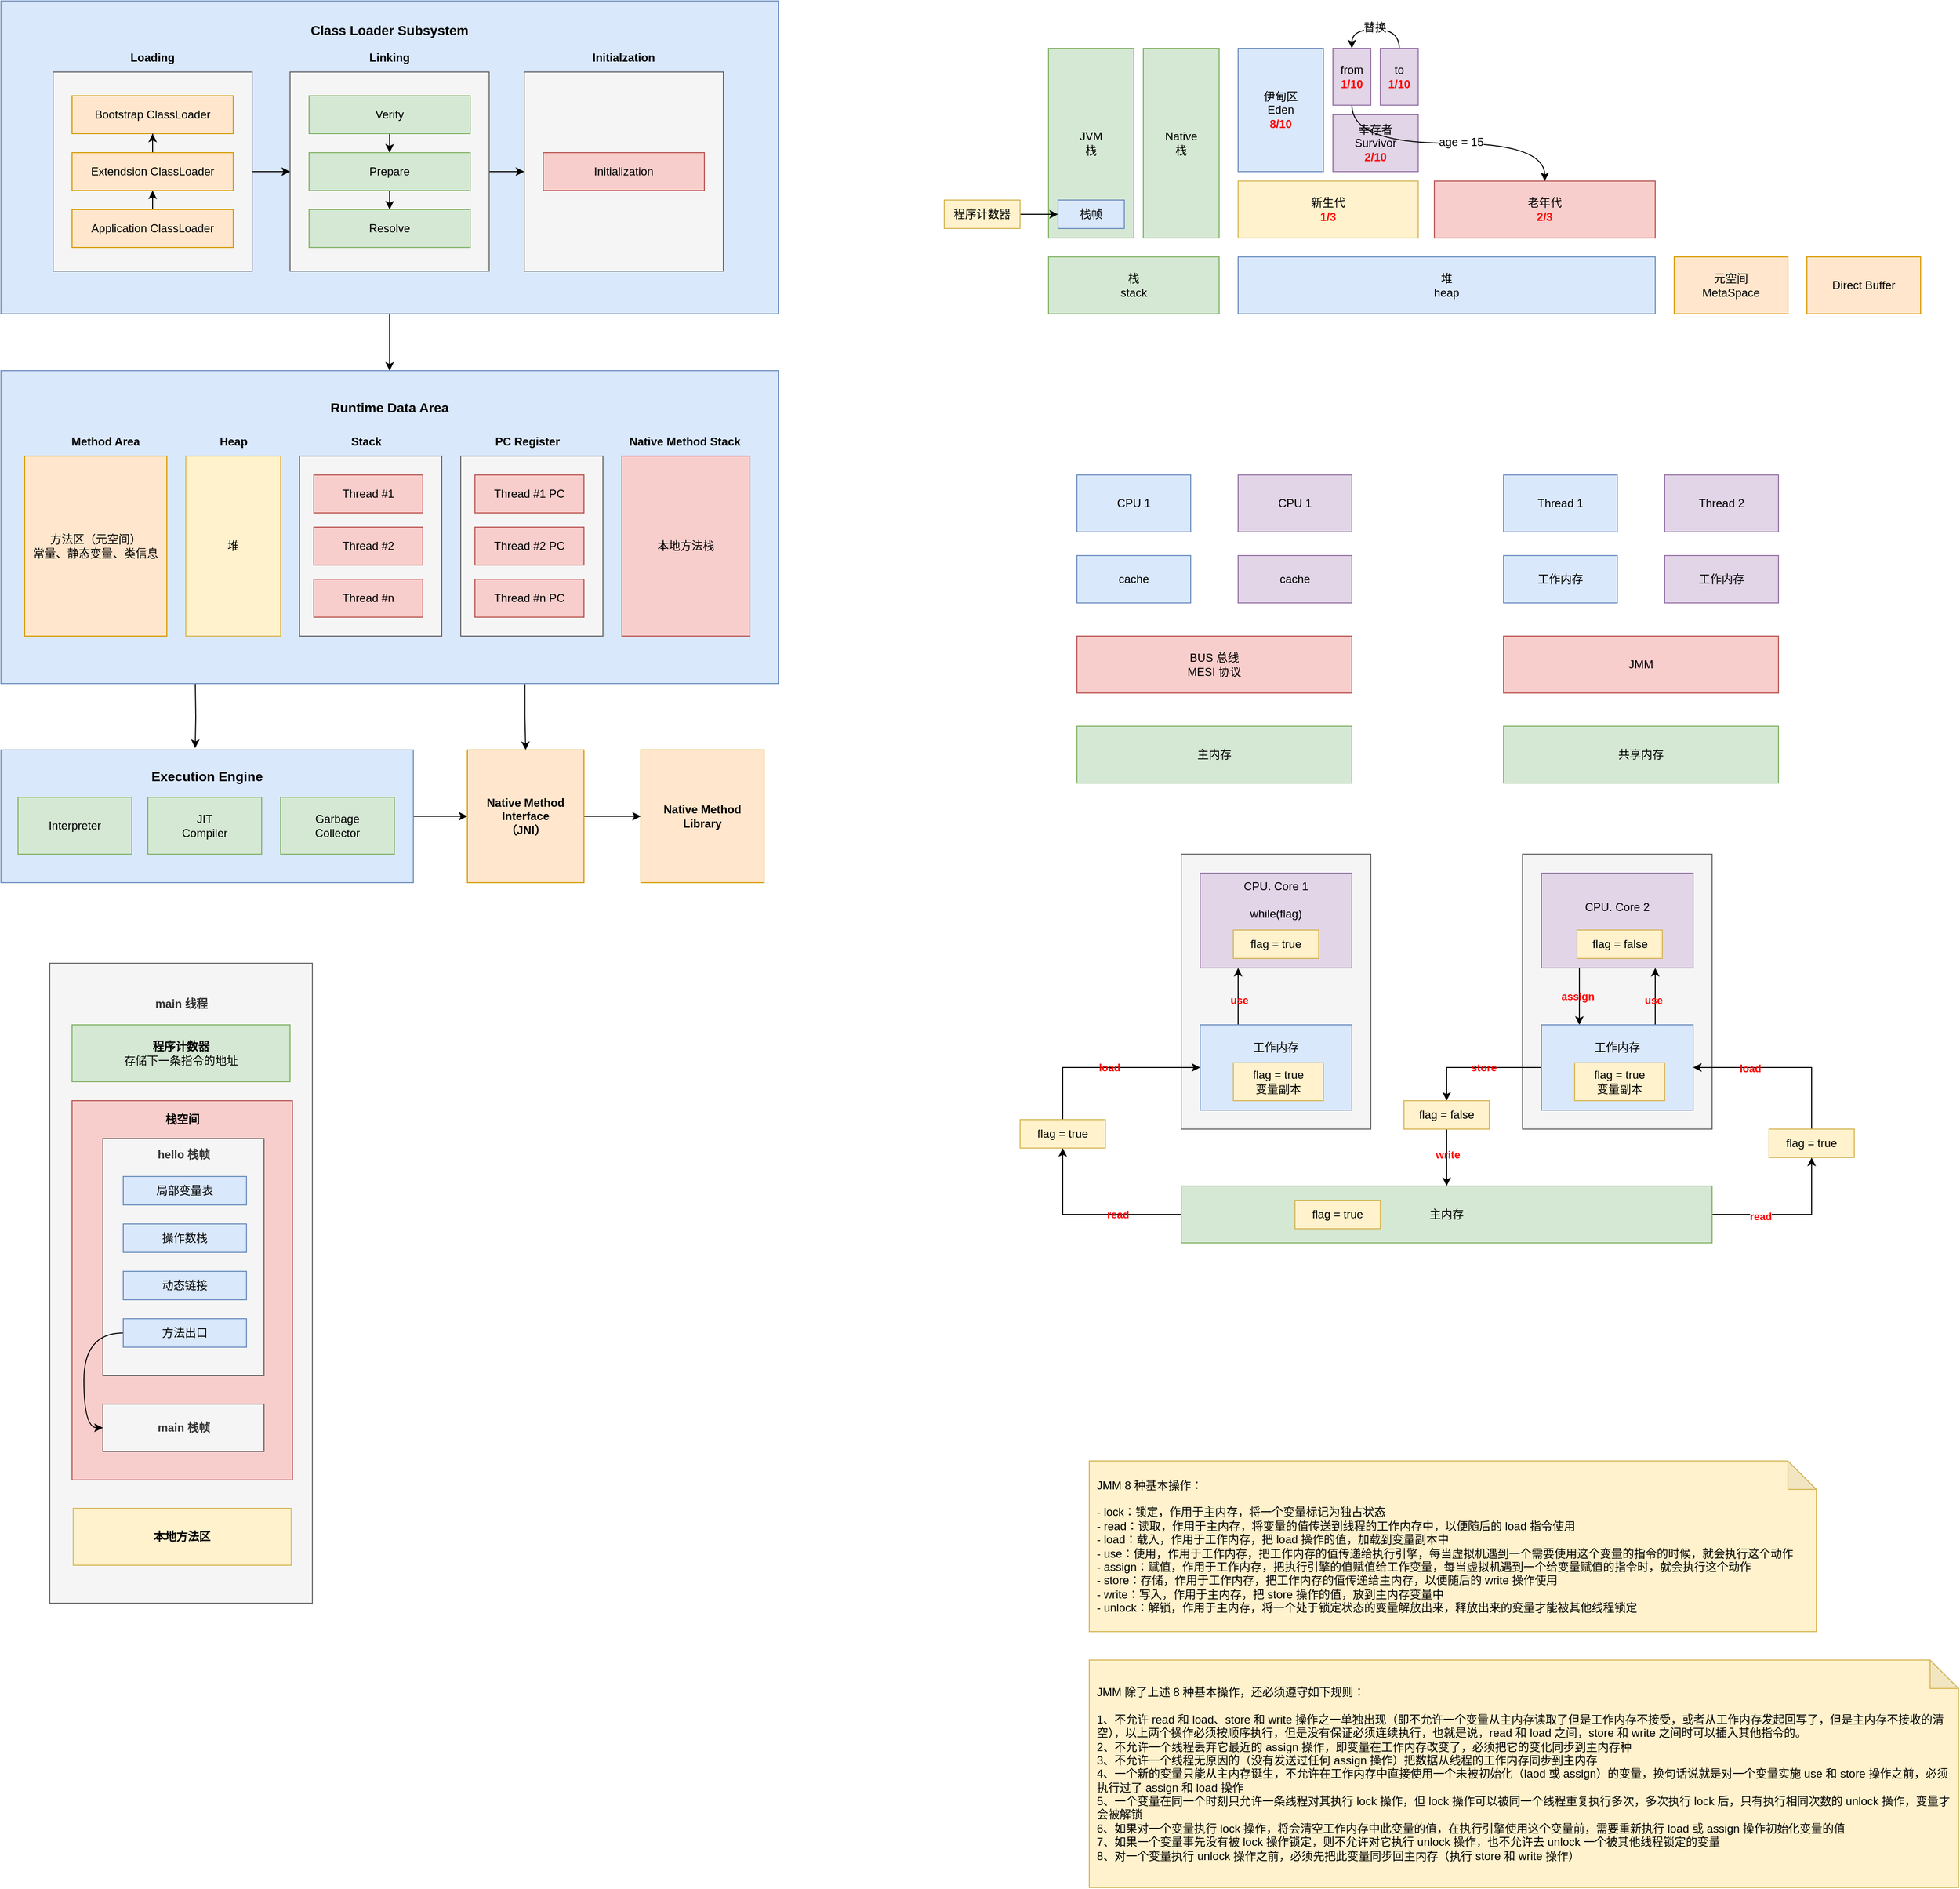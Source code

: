 <mxfile version="18.2.0" type="github">
  <diagram id="U2mbdFIcwTZRsRQhMx0o" name="Page-1">
    <mxGraphModel dx="2732" dy="671" grid="1" gridSize="10" guides="1" tooltips="1" connect="1" arrows="1" fold="1" page="1" pageScale="1" pageWidth="827" pageHeight="1169" math="0" shadow="0">
      <root>
        <mxCell id="0" />
        <mxCell id="1" parent="0" />
        <mxCell id="20GQ-8Ys5rRbFLzKuM8y-60" value="&lt;b&gt;main 线程&lt;br&gt;&lt;br&gt;&lt;br&gt;&lt;br&gt;&lt;br&gt;&lt;br&gt;&lt;br&gt;&lt;br&gt;&lt;br&gt;&lt;br&gt;&lt;br&gt;&lt;br&gt;&lt;br&gt;&lt;br&gt;&lt;br&gt;&lt;br&gt;&lt;br&gt;&lt;br&gt;&lt;br&gt;&lt;br&gt;&lt;br&gt;&lt;br&gt;&lt;br&gt;&lt;br&gt;&lt;br&gt;&lt;br&gt;&lt;br&gt;&lt;br&gt;&lt;br&gt;&lt;br&gt;&lt;br&gt;&lt;br&gt;&lt;br&gt;&lt;br&gt;&lt;br&gt;&lt;br&gt;&lt;br&gt;&lt;br&gt;&lt;br&gt;&lt;br&gt;&lt;br&gt;&lt;br&gt;&lt;/b&gt;" style="rounded=0;whiteSpace=wrap;html=1;shadow=0;labelBackgroundColor=none;fontSize=12;fontColor=#333333;fillColor=#f5f5f5;strokeColor=#666666;" vertex="1" parent="1">
          <mxGeometry x="-913.5" y="1115" width="277" height="675" as="geometry" />
        </mxCell>
        <mxCell id="20GQ-8Ys5rRbFLzKuM8y-69" value="&lt;b&gt;栈空间&lt;br&gt;&lt;br&gt;&lt;br&gt;&lt;br&gt;&lt;br&gt;&lt;br&gt;&lt;br&gt;&lt;br&gt;&lt;br&gt;&lt;br&gt;&lt;br&gt;&lt;br&gt;&lt;br&gt;&lt;br&gt;&lt;br&gt;&lt;br&gt;&lt;br&gt;&lt;br&gt;&lt;br&gt;&lt;br&gt;&lt;br&gt;&lt;br&gt;&lt;br&gt;&lt;br&gt;&lt;br&gt;&lt;br&gt;&lt;/b&gt;" style="rounded=0;whiteSpace=wrap;html=1;shadow=0;labelBackgroundColor=none;fontSize=12;fillColor=#f8cecc;strokeColor=#b85450;" vertex="1" parent="1">
          <mxGeometry x="-890" y="1260" width="232.5" height="400" as="geometry" />
        </mxCell>
        <mxCell id="20GQ-8Ys5rRbFLzKuM8y-53" style="edgeStyle=orthogonalEdgeStyle;rounded=0;orthogonalLoop=1;jettySize=auto;html=1;exitX=1;exitY=0.5;exitDx=0;exitDy=0;fontSize=12;fontColor=#000000;" edge="1" parent="1" source="20GQ-8Ys5rRbFLzKuM8y-49" target="20GQ-8Ys5rRbFLzKuM8y-51">
          <mxGeometry relative="1" as="geometry" />
        </mxCell>
        <mxCell id="20GQ-8Ys5rRbFLzKuM8y-49" value="&lt;b&gt;&lt;font style=&quot;font-size: 14px;&quot;&gt;Execution Engine&lt;br&gt;&lt;br&gt;&lt;br&gt;&lt;br&gt;&lt;br&gt;&lt;br&gt;&lt;/font&gt;&lt;/b&gt;" style="rounded=0;whiteSpace=wrap;html=1;shadow=0;labelBackgroundColor=none;fontSize=12;fillColor=#dae8fc;strokeColor=#6c8ebf;" vertex="1" parent="1">
          <mxGeometry x="-965" y="890" width="435" height="140" as="geometry" />
        </mxCell>
        <mxCell id="20GQ-8Ys5rRbFLzKuM8y-50" style="edgeStyle=orthogonalEdgeStyle;rounded=0;orthogonalLoop=1;jettySize=auto;html=1;entryX=0.471;entryY=-0.014;entryDx=0;entryDy=0;fontSize=12;fontColor=#000000;entryPerimeter=0;" edge="1" parent="1" target="20GQ-8Ys5rRbFLzKuM8y-49">
          <mxGeometry relative="1" as="geometry">
            <mxPoint x="-760" y="820" as="sourcePoint" />
          </mxGeometry>
        </mxCell>
        <mxCell id="20GQ-8Ys5rRbFLzKuM8y-55" style="edgeStyle=orthogonalEdgeStyle;rounded=0;orthogonalLoop=1;jettySize=auto;html=1;fontSize=12;fontColor=#000000;exitX=0.674;exitY=1.002;exitDx=0;exitDy=0;exitPerimeter=0;" edge="1" parent="1" source="20GQ-8Ys5rRbFLzKuM8y-43" target="20GQ-8Ys5rRbFLzKuM8y-51">
          <mxGeometry relative="1" as="geometry">
            <mxPoint x="-410" y="820" as="sourcePoint" />
          </mxGeometry>
        </mxCell>
        <mxCell id="20GQ-8Ys5rRbFLzKuM8y-43" value="&lt;b&gt;&lt;font style=&quot;font-size: 14px;&quot;&gt;Runtime Data Area&lt;br&gt;&lt;br&gt;&lt;br&gt;&lt;br&gt;&lt;br&gt;&lt;br&gt;&lt;br&gt;&lt;br&gt;&lt;br&gt;&lt;br&gt;&lt;br&gt;&lt;br&gt;&lt;br&gt;&lt;br&gt;&lt;br&gt;&lt;br&gt;&lt;/font&gt;&lt;/b&gt;" style="rounded=0;whiteSpace=wrap;html=1;shadow=0;labelBackgroundColor=none;fontSize=12;fillColor=#dae8fc;strokeColor=#6c8ebf;" vertex="1" parent="1">
          <mxGeometry x="-965" y="490" width="820" height="330" as="geometry" />
        </mxCell>
        <mxCell id="20GQ-8Ys5rRbFLzKuM8y-44" style="edgeStyle=orthogonalEdgeStyle;rounded=0;orthogonalLoop=1;jettySize=auto;html=1;exitX=0.5;exitY=1;exitDx=0;exitDy=0;entryX=0.5;entryY=0;entryDx=0;entryDy=0;fontSize=12;fontColor=#000000;" edge="1" parent="1" source="20GQ-8Ys5rRbFLzKuM8y-28" target="20GQ-8Ys5rRbFLzKuM8y-43">
          <mxGeometry relative="1" as="geometry" />
        </mxCell>
        <mxCell id="20GQ-8Ys5rRbFLzKuM8y-28" value="&lt;b&gt;&lt;font style=&quot;font-size: 14px;&quot;&gt;Class Loader Subsystem&lt;br&gt;&lt;br&gt;&lt;br&gt;&lt;br&gt;&lt;br&gt;&lt;br&gt;&lt;br&gt;&lt;br&gt;&lt;br&gt;&lt;br&gt;&lt;br&gt;&lt;br&gt;&lt;br&gt;&lt;br&gt;&lt;br&gt;&lt;br&gt;&lt;br&gt;&lt;/font&gt;&lt;/b&gt;" style="rounded=0;whiteSpace=wrap;html=1;shadow=0;labelBackgroundColor=none;fontSize=12;fillColor=#dae8fc;strokeColor=#6c8ebf;" vertex="1" parent="1">
          <mxGeometry x="-965" y="100" width="820" height="330" as="geometry" />
        </mxCell>
        <mxCell id="20GQ-8Ys5rRbFLzKuM8y-21" value="" style="rounded=0;whiteSpace=wrap;html=1;labelBackgroundColor=none;fontSize=12;fillColor=#f5f5f5;fontColor=#333333;strokeColor=#666666;" vertex="1" parent="1">
          <mxGeometry x="-413" y="175" width="210" height="210" as="geometry" />
        </mxCell>
        <mxCell id="20GQ-8Ys5rRbFLzKuM8y-23" style="edgeStyle=orthogonalEdgeStyle;rounded=0;orthogonalLoop=1;jettySize=auto;html=1;exitX=1;exitY=0.5;exitDx=0;exitDy=0;fontSize=12;fontColor=#000000;" edge="1" parent="1" source="20GQ-8Ys5rRbFLzKuM8y-20" target="20GQ-8Ys5rRbFLzKuM8y-21">
          <mxGeometry relative="1" as="geometry" />
        </mxCell>
        <mxCell id="20GQ-8Ys5rRbFLzKuM8y-20" value="" style="rounded=0;whiteSpace=wrap;html=1;labelBackgroundColor=none;fontSize=12;fillColor=#f5f5f5;fontColor=#333333;strokeColor=#666666;" vertex="1" parent="1">
          <mxGeometry x="-660" y="175" width="210" height="210" as="geometry" />
        </mxCell>
        <mxCell id="20GQ-8Ys5rRbFLzKuM8y-22" style="edgeStyle=orthogonalEdgeStyle;rounded=0;orthogonalLoop=1;jettySize=auto;html=1;exitX=1;exitY=0.5;exitDx=0;exitDy=0;entryX=0;entryY=0.5;entryDx=0;entryDy=0;fontSize=12;fontColor=#000000;" edge="1" parent="1" source="20GQ-8Ys5rRbFLzKuM8y-19" target="20GQ-8Ys5rRbFLzKuM8y-20">
          <mxGeometry relative="1" as="geometry" />
        </mxCell>
        <mxCell id="20GQ-8Ys5rRbFLzKuM8y-19" value="L" style="rounded=0;whiteSpace=wrap;html=1;labelBackgroundColor=none;fontSize=12;fillColor=#f5f5f5;fontColor=#333333;strokeColor=#666666;" vertex="1" parent="1">
          <mxGeometry x="-910" y="175" width="210" height="210" as="geometry" />
        </mxCell>
        <mxCell id="Xb918L0yOFp29Q5SgB93-2" value="栈&lt;br&gt;stack" style="rounded=0;whiteSpace=wrap;html=1;fillColor=#d5e8d4;strokeColor=#82b366;" parent="1" vertex="1">
          <mxGeometry x="140" y="370" width="180" height="60" as="geometry" />
        </mxCell>
        <mxCell id="Xb918L0yOFp29Q5SgB93-3" value="堆&lt;br&gt;heap" style="rounded=0;whiteSpace=wrap;html=1;fillColor=#dae8fc;strokeColor=#6c8ebf;" parent="1" vertex="1">
          <mxGeometry x="340" y="370" width="440" height="60" as="geometry" />
        </mxCell>
        <mxCell id="Xb918L0yOFp29Q5SgB93-4" value="JVM&lt;br&gt;栈" style="rounded=0;whiteSpace=wrap;html=1;fillColor=#d5e8d4;strokeColor=#82b366;" parent="1" vertex="1">
          <mxGeometry x="140" y="150" width="90" height="200" as="geometry" />
        </mxCell>
        <mxCell id="Xb918L0yOFp29Q5SgB93-5" value="Native&lt;br&gt;栈" style="rounded=0;whiteSpace=wrap;html=1;fillColor=#d5e8d4;strokeColor=#82b366;" parent="1" vertex="1">
          <mxGeometry x="240" y="150" width="80" height="200" as="geometry" />
        </mxCell>
        <mxCell id="Xb918L0yOFp29Q5SgB93-7" value="栈帧" style="rounded=0;whiteSpace=wrap;html=1;fillColor=#dae8fc;strokeColor=#6c8ebf;" parent="1" vertex="1">
          <mxGeometry x="150" y="310" width="70" height="30" as="geometry" />
        </mxCell>
        <mxCell id="Xb918L0yOFp29Q5SgB93-9" style="edgeStyle=orthogonalEdgeStyle;rounded=0;orthogonalLoop=1;jettySize=auto;html=1;exitX=1;exitY=0.5;exitDx=0;exitDy=0;entryX=0;entryY=0.5;entryDx=0;entryDy=0;" parent="1" source="Xb918L0yOFp29Q5SgB93-8" target="Xb918L0yOFp29Q5SgB93-7" edge="1">
          <mxGeometry relative="1" as="geometry" />
        </mxCell>
        <mxCell id="Xb918L0yOFp29Q5SgB93-8" value="程序计数器" style="rounded=0;whiteSpace=wrap;html=1;fillColor=#fff2cc;strokeColor=#d6b656;" parent="1" vertex="1">
          <mxGeometry x="30" y="310" width="80" height="30" as="geometry" />
        </mxCell>
        <mxCell id="Xb918L0yOFp29Q5SgB93-10" value="元空间&lt;br&gt;MetaSpace" style="rounded=0;whiteSpace=wrap;html=1;fillColor=#ffe6cc;strokeColor=#d79b00;" parent="1" vertex="1">
          <mxGeometry x="800" y="370" width="120" height="60" as="geometry" />
        </mxCell>
        <mxCell id="Xb918L0yOFp29Q5SgB93-11" value="Direct Buffer" style="rounded=0;whiteSpace=wrap;html=1;fillColor=#ffe6cc;strokeColor=#d79b00;" parent="1" vertex="1">
          <mxGeometry x="940" y="370" width="120" height="60" as="geometry" />
        </mxCell>
        <mxCell id="Xb918L0yOFp29Q5SgB93-12" value="新生代&lt;br&gt;&lt;b&gt;&lt;font color=&quot;#ff0000&quot;&gt;1/3&lt;/font&gt;&lt;/b&gt;" style="rounded=0;whiteSpace=wrap;html=1;fillColor=#fff2cc;strokeColor=#d6b656;" parent="1" vertex="1">
          <mxGeometry x="340" y="290" width="190" height="60" as="geometry" />
        </mxCell>
        <mxCell id="Xb918L0yOFp29Q5SgB93-13" value="老年代&lt;br&gt;&lt;b&gt;&lt;font color=&quot;#ff0000&quot;&gt;2/3&lt;/font&gt;&lt;/b&gt;" style="rounded=0;whiteSpace=wrap;html=1;fillColor=#f8cecc;strokeColor=#b85450;" parent="1" vertex="1">
          <mxGeometry x="547" y="290" width="233" height="60" as="geometry" />
        </mxCell>
        <mxCell id="Xb918L0yOFp29Q5SgB93-14" value="伊甸区&lt;br&gt;Eden&lt;br&gt;&lt;b&gt;&lt;font color=&quot;#ff0000&quot;&gt;8/10&lt;/font&gt;&lt;/b&gt;" style="rounded=0;whiteSpace=wrap;html=1;fillColor=#dae8fc;strokeColor=#6c8ebf;" parent="1" vertex="1">
          <mxGeometry x="340" y="150" width="90" height="130" as="geometry" />
        </mxCell>
        <mxCell id="Xb918L0yOFp29Q5SgB93-15" value="幸存者&lt;br&gt;Survivor&lt;br&gt;&lt;b&gt;&lt;font color=&quot;#ff0000&quot;&gt;2/10&lt;/font&gt;&lt;/b&gt;" style="rounded=0;whiteSpace=wrap;html=1;fillColor=#e1d5e7;strokeColor=#9673a6;" parent="1" vertex="1">
          <mxGeometry x="440" y="220" width="90" height="60" as="geometry" />
        </mxCell>
        <mxCell id="20GQ-8Ys5rRbFLzKuM8y-58" style="edgeStyle=orthogonalEdgeStyle;rounded=0;orthogonalLoop=1;jettySize=auto;html=1;exitX=0.5;exitY=1;exitDx=0;exitDy=0;fontSize=12;fontColor=#000000;curved=1;" edge="1" parent="1" source="Xb918L0yOFp29Q5SgB93-18" target="Xb918L0yOFp29Q5SgB93-13">
          <mxGeometry relative="1" as="geometry" />
        </mxCell>
        <mxCell id="20GQ-8Ys5rRbFLzKuM8y-59" value="age = 15" style="edgeLabel;html=1;align=center;verticalAlign=middle;resizable=0;points=[];fontSize=12;fontColor=#000000;" vertex="1" connectable="0" parent="20GQ-8Ys5rRbFLzKuM8y-58">
          <mxGeometry x="0.095" y="1" relative="1" as="geometry">
            <mxPoint as="offset" />
          </mxGeometry>
        </mxCell>
        <mxCell id="Xb918L0yOFp29Q5SgB93-18" value="from&lt;br&gt;&lt;b&gt;&lt;font color=&quot;#ff0000&quot;&gt;1/10&lt;/font&gt;&lt;/b&gt;" style="rounded=0;whiteSpace=wrap;html=1;fillColor=#e1d5e7;strokeColor=#9673a6;" parent="1" vertex="1">
          <mxGeometry x="440" y="150" width="40" height="60" as="geometry" />
        </mxCell>
        <mxCell id="20GQ-8Ys5rRbFLzKuM8y-56" style="edgeStyle=orthogonalEdgeStyle;rounded=0;orthogonalLoop=1;jettySize=auto;html=1;exitX=0.5;exitY=0;exitDx=0;exitDy=0;entryX=0.5;entryY=0;entryDx=0;entryDy=0;fontSize=12;fontColor=#000000;curved=1;" edge="1" parent="1" source="Xb918L0yOFp29Q5SgB93-19" target="Xb918L0yOFp29Q5SgB93-18">
          <mxGeometry relative="1" as="geometry" />
        </mxCell>
        <mxCell id="20GQ-8Ys5rRbFLzKuM8y-57" value="替换" style="edgeLabel;html=1;align=center;verticalAlign=middle;resizable=0;points=[];fontSize=12;fontColor=#000000;" vertex="1" connectable="0" parent="20GQ-8Ys5rRbFLzKuM8y-56">
          <mxGeometry x="0.034" y="-2" relative="1" as="geometry">
            <mxPoint as="offset" />
          </mxGeometry>
        </mxCell>
        <mxCell id="Xb918L0yOFp29Q5SgB93-19" value="to&lt;br&gt;&lt;b&gt;&lt;font color=&quot;#ff0000&quot;&gt;1/10&lt;/font&gt;&lt;/b&gt;" style="rounded=0;whiteSpace=wrap;html=1;fillColor=#e1d5e7;strokeColor=#9673a6;" parent="1" vertex="1">
          <mxGeometry x="490" y="150" width="40" height="60" as="geometry" />
        </mxCell>
        <mxCell id="Qc0U8ui9A_1nA_hGlVjU-1" value="主内存" style="rounded=0;whiteSpace=wrap;html=1;fillColor=#d5e8d4;strokeColor=#82b366;" parent="1" vertex="1">
          <mxGeometry x="170" y="865" width="290" height="60" as="geometry" />
        </mxCell>
        <mxCell id="Qc0U8ui9A_1nA_hGlVjU-2" value="BUS 总线&lt;br&gt;MESI 协议" style="rounded=0;whiteSpace=wrap;html=1;fillColor=#f8cecc;strokeColor=#b85450;" parent="1" vertex="1">
          <mxGeometry x="170" y="770" width="290" height="60" as="geometry" />
        </mxCell>
        <mxCell id="Qc0U8ui9A_1nA_hGlVjU-4" value="cache" style="rounded=0;whiteSpace=wrap;html=1;fillColor=#dae8fc;strokeColor=#6c8ebf;" parent="1" vertex="1">
          <mxGeometry x="170" y="685" width="120" height="50" as="geometry" />
        </mxCell>
        <mxCell id="Qc0U8ui9A_1nA_hGlVjU-5" value="cache" style="rounded=0;whiteSpace=wrap;html=1;fillColor=#e1d5e7;strokeColor=#9673a6;" parent="1" vertex="1">
          <mxGeometry x="340" y="685" width="120" height="50" as="geometry" />
        </mxCell>
        <mxCell id="Qc0U8ui9A_1nA_hGlVjU-6" value="CPU 1" style="rounded=0;whiteSpace=wrap;html=1;fillColor=#dae8fc;strokeColor=#6c8ebf;" parent="1" vertex="1">
          <mxGeometry x="170" y="600" width="120" height="60" as="geometry" />
        </mxCell>
        <mxCell id="Qc0U8ui9A_1nA_hGlVjU-7" value="CPU 1" style="rounded=0;whiteSpace=wrap;html=1;fillColor=#e1d5e7;strokeColor=#9673a6;" parent="1" vertex="1">
          <mxGeometry x="340" y="600" width="120" height="60" as="geometry" />
        </mxCell>
        <mxCell id="Qc0U8ui9A_1nA_hGlVjU-8" value="共享内存" style="rounded=0;whiteSpace=wrap;html=1;fillColor=#d5e8d4;strokeColor=#82b366;" parent="1" vertex="1">
          <mxGeometry x="620" y="865" width="290" height="60" as="geometry" />
        </mxCell>
        <mxCell id="Qc0U8ui9A_1nA_hGlVjU-9" value="JMM" style="rounded=0;whiteSpace=wrap;html=1;fillColor=#f8cecc;strokeColor=#b85450;" parent="1" vertex="1">
          <mxGeometry x="620" y="770" width="290" height="60" as="geometry" />
        </mxCell>
        <mxCell id="Qc0U8ui9A_1nA_hGlVjU-10" value="工作内存" style="rounded=0;whiteSpace=wrap;html=1;fillColor=#dae8fc;strokeColor=#6c8ebf;" parent="1" vertex="1">
          <mxGeometry x="620" y="685" width="120" height="50" as="geometry" />
        </mxCell>
        <mxCell id="Qc0U8ui9A_1nA_hGlVjU-11" value="工作内存" style="rounded=0;whiteSpace=wrap;html=1;fillColor=#e1d5e7;strokeColor=#9673a6;" parent="1" vertex="1">
          <mxGeometry x="790" y="685" width="120" height="50" as="geometry" />
        </mxCell>
        <mxCell id="Qc0U8ui9A_1nA_hGlVjU-12" value="Thread 1" style="rounded=0;whiteSpace=wrap;html=1;fillColor=#dae8fc;strokeColor=#6c8ebf;" parent="1" vertex="1">
          <mxGeometry x="620" y="600" width="120" height="60" as="geometry" />
        </mxCell>
        <mxCell id="Qc0U8ui9A_1nA_hGlVjU-13" value="Thread 2" style="rounded=0;whiteSpace=wrap;html=1;fillColor=#e1d5e7;strokeColor=#9673a6;" parent="1" vertex="1">
          <mxGeometry x="790" y="600" width="120" height="60" as="geometry" />
        </mxCell>
        <mxCell id="Qc0U8ui9A_1nA_hGlVjU-65" value="&lt;div class=&quot;mind-clipboard&quot;&gt;&lt;div&gt;JMM 8 种基本操作：&lt;/div&gt;&lt;div&gt;&lt;br&gt;&lt;/div&gt;- lock：锁定，作用于主内存，将一个变量标记为独占状态&lt;div&gt;- read：读取，作用于主内存，将变量的值传送到线程的工作内存中，以便随后的 load 指令使用&lt;/div&gt;&lt;div&gt;- load：载入，作用于工作内存，把 load 操作的值，加载到变量副本中&lt;/div&gt;&lt;div&gt;- use：使用，作用于工作内存，把工作内存的值传递给执行引擎，每当虚拟机遇到一个需要使用这个变量的指令的时候，就会执行这个动作&lt;/div&gt;&lt;div&gt;- assign：赋值，作用于工作内存，把执行引擎的值赋值给工作变量，每当虚拟机遇到一个给变量赋值的指令时，就会执行这个动作&lt;/div&gt;&lt;div&gt;- store：存储，作用于工作内存，把工作内存的值传递给主内存，以便随后的 write 操作使用&lt;/div&gt;&lt;div&gt;- write：写入，作用于主内存，把 store 操作的值，放到主内存变量中&lt;/div&gt;&lt;div&gt;- unlock：解锁，作用于主内存，将一个处于锁定状态的变量解放出来，释放出来的变量才能被其他线程锁定&lt;/div&gt;&lt;/div&gt;" style="shape=note;whiteSpace=wrap;html=1;backgroundOutline=1;darkOpacity=0.05;shadow=0;fontFamily=Helvetica;fillColor=#fff2cc;strokeColor=#d6b656;align=left;spacing=8;" parent="1" vertex="1">
          <mxGeometry x="183" y="1640" width="767" height="180" as="geometry" />
        </mxCell>
        <mxCell id="Qc0U8ui9A_1nA_hGlVjU-66" value="&lt;div class=&quot;mind-clipboard&quot;&gt;JMM 除了上述 8 种基本操作，还必须遵守如下规则：&lt;div&gt;&lt;br&gt;&lt;/div&gt;&lt;div&gt;1、不允许 read 和 load、store 和 write 操作之一单独出现（即不允许一个变量从主内存读取了但是工作内存不接受，或者从工作内存发起回写了，但是主内存不接收的清空），以上两个操作必须按顺序执行，但是没有保证必须连续执行，也就是说，read 和 load 之间，store 和 write 之间时可以插入其他指令的。&lt;/div&gt;&lt;div&gt;2、不允许一个线程丢弃它最近的 assign 操作，即变量在工作内存改变了，必须把它的变化同步到主内存种&lt;/div&gt;&lt;div&gt;3、不允许一个线程无原因的（没有发送过任何 assign 操作）把数据从线程的工作内存同步到主内存&lt;/div&gt;&lt;div&gt;4、一个新的变量只能从主内存诞生，不允许在工作内存中直接使用一个未被初始化（laod 或 assign）的变量，换句话说就是对一个变量实施 use 和 store 操作之前，必须执行过了 assign 和 load 操作&lt;/div&gt;&lt;div&gt;5、一个变量在同一个时刻只允许一条线程对其执行 lock 操作，但 lock 操作可以被同一个线程重复执行多次，多次执行 lock 后，只有执行相同次数的 unlock 操作，变量才会被解锁&lt;/div&gt;&lt;div&gt;6、如果对一个变量执行 lock 操作，将会清空工作内存中此变量的值，在执行引擎使用这个变量前，需要重新执行 load 或 assign 操作初始化变量的值&lt;/div&gt;&lt;div&gt;7、如果一个变量事先没有被 lock 操作锁定，则不允许对它执行 unlock 操作，也不允许去 unlock 一个被其他线程锁定的变量&lt;/div&gt;&lt;div&gt;8、对一个变量执行 unlock 操作之前，必须先把此变量同步回主内存（执行 store 和 write 操作）&lt;/div&gt;&lt;/div&gt;" style="shape=note;whiteSpace=wrap;html=1;backgroundOutline=1;darkOpacity=0.05;shadow=0;fontFamily=Helvetica;align=left;spacing=8;fillColor=#fff2cc;strokeColor=#d6b656;" parent="1" vertex="1">
          <mxGeometry x="183" y="1850" width="917" height="240" as="geometry" />
        </mxCell>
        <mxCell id="Qc0U8ui9A_1nA_hGlVjU-112" style="edgeStyle=orthogonalEdgeStyle;rounded=0;orthogonalLoop=1;jettySize=auto;html=1;exitX=0;exitY=0.5;exitDx=0;exitDy=0;fontFamily=Helvetica;fontColor=#000000;entryX=0.5;entryY=1;entryDx=0;entryDy=0;" parent="1" source="Qc0U8ui9A_1nA_hGlVjU-94" target="Qc0U8ui9A_1nA_hGlVjU-113" edge="1">
          <mxGeometry relative="1" as="geometry">
            <mxPoint x="150" y="1330" as="targetPoint" />
          </mxGeometry>
        </mxCell>
        <mxCell id="Qc0U8ui9A_1nA_hGlVjU-115" value="read" style="edgeLabel;html=1;align=center;verticalAlign=middle;resizable=0;points=[];fontFamily=Helvetica;fontColor=#FF0000;fontStyle=1;labelBackgroundColor=none;" parent="Qc0U8ui9A_1nA_hGlVjU-112" vertex="1" connectable="0">
          <mxGeometry x="-0.313" relative="1" as="geometry">
            <mxPoint as="offset" />
          </mxGeometry>
        </mxCell>
        <mxCell id="Qc0U8ui9A_1nA_hGlVjU-128" value="" style="edgeStyle=orthogonalEdgeStyle;rounded=0;orthogonalLoop=1;jettySize=auto;html=1;exitX=1;exitY=0.5;exitDx=0;exitDy=0;entryX=0.5;entryY=1;entryDx=0;entryDy=0;fontFamily=Helvetica;fontColor=#000000;" parent="1" source="Qc0U8ui9A_1nA_hGlVjU-94" target="Qc0U8ui9A_1nA_hGlVjU-127" edge="1">
          <mxGeometry x="-0.394" relative="1" as="geometry">
            <mxPoint as="offset" />
          </mxGeometry>
        </mxCell>
        <mxCell id="Qc0U8ui9A_1nA_hGlVjU-145" value="read" style="edgeLabel;html=1;align=center;verticalAlign=middle;resizable=0;points=[];fontFamily=Helvetica;fontColor=#FF0000;fontStyle=1" parent="Qc0U8ui9A_1nA_hGlVjU-128" vertex="1" connectable="0">
          <mxGeometry x="-0.382" y="-2" relative="1" as="geometry">
            <mxPoint as="offset" />
          </mxGeometry>
        </mxCell>
        <mxCell id="Qc0U8ui9A_1nA_hGlVjU-94" value="主内存" style="rounded=0;whiteSpace=wrap;html=1;fillColor=#d5e8d4;strokeColor=#82b366;" parent="1" vertex="1">
          <mxGeometry x="280" y="1350" width="560" height="60" as="geometry" />
        </mxCell>
        <mxCell id="Qc0U8ui9A_1nA_hGlVjU-107" value="" style="rounded=0;whiteSpace=wrap;html=1;shadow=0;fontFamily=Helvetica;fontColor=#333333;fillColor=#f5f5f5;strokeColor=#666666;" parent="1" vertex="1">
          <mxGeometry x="280" y="1000" width="200" height="290" as="geometry" />
        </mxCell>
        <mxCell id="Qc0U8ui9A_1nA_hGlVjU-108" value="CPU. Core 1&lt;br&gt;&lt;br&gt;while(flag)&lt;br&gt;&lt;br&gt;&lt;br&gt;&lt;br&gt;" style="rounded=0;whiteSpace=wrap;html=1;shadow=0;fontFamily=Helvetica;fillColor=#e1d5e7;strokeColor=#9673a6;" parent="1" vertex="1">
          <mxGeometry x="300" y="1020" width="160" height="100" as="geometry" />
        </mxCell>
        <mxCell id="Qc0U8ui9A_1nA_hGlVjU-117" style="edgeStyle=orthogonalEdgeStyle;rounded=0;orthogonalLoop=1;jettySize=auto;html=1;exitX=0.25;exitY=0;exitDx=0;exitDy=0;entryX=0.25;entryY=1;entryDx=0;entryDy=0;fontFamily=Helvetica;fontColor=#000000;" parent="1" source="Qc0U8ui9A_1nA_hGlVjU-109" target="Qc0U8ui9A_1nA_hGlVjU-108" edge="1">
          <mxGeometry relative="1" as="geometry" />
        </mxCell>
        <mxCell id="Qc0U8ui9A_1nA_hGlVjU-118" value="use" style="edgeLabel;html=1;align=center;verticalAlign=middle;resizable=0;points=[];fontFamily=Helvetica;fontColor=#FF0000;fontStyle=1;labelBackgroundColor=none;" parent="Qc0U8ui9A_1nA_hGlVjU-117" vertex="1" connectable="0">
          <mxGeometry x="-0.133" y="-1" relative="1" as="geometry">
            <mxPoint as="offset" />
          </mxGeometry>
        </mxCell>
        <mxCell id="Qc0U8ui9A_1nA_hGlVjU-109" value="工作内存&lt;br&gt;&lt;br&gt;&lt;br&gt;&lt;br&gt;" style="rounded=0;whiteSpace=wrap;html=1;shadow=0;fontFamily=Helvetica;fillColor=#dae8fc;strokeColor=#6c8ebf;" parent="1" vertex="1">
          <mxGeometry x="300" y="1180" width="160" height="90" as="geometry" />
        </mxCell>
        <mxCell id="Qc0U8ui9A_1nA_hGlVjU-110" value="flag = true&lt;br&gt;变量副本" style="rounded=0;whiteSpace=wrap;html=1;shadow=0;fontFamily=Helvetica;fillColor=#fff2cc;strokeColor=#d6b656;" parent="1" vertex="1">
          <mxGeometry x="335" y="1220" width="95" height="40" as="geometry" />
        </mxCell>
        <mxCell id="Qc0U8ui9A_1nA_hGlVjU-111" value="flag = true" style="rounded=0;whiteSpace=wrap;html=1;shadow=0;fontFamily=Helvetica;fillColor=#fff2cc;strokeColor=#d6b656;" parent="1" vertex="1">
          <mxGeometry x="400" y="1365" width="90" height="30" as="geometry" />
        </mxCell>
        <mxCell id="Qc0U8ui9A_1nA_hGlVjU-114" style="edgeStyle=orthogonalEdgeStyle;rounded=0;orthogonalLoop=1;jettySize=auto;html=1;exitX=0.5;exitY=0;exitDx=0;exitDy=0;entryX=0;entryY=0.5;entryDx=0;entryDy=0;fontFamily=Helvetica;fontColor=#000000;" parent="1" source="Qc0U8ui9A_1nA_hGlVjU-113" target="Qc0U8ui9A_1nA_hGlVjU-109" edge="1">
          <mxGeometry relative="1" as="geometry" />
        </mxCell>
        <mxCell id="Qc0U8ui9A_1nA_hGlVjU-116" value="load" style="edgeLabel;html=1;align=center;verticalAlign=middle;resizable=0;points=[];fontFamily=Helvetica;fontColor=#FF0000;fontStyle=1;labelBackgroundColor=none;" parent="Qc0U8ui9A_1nA_hGlVjU-114" vertex="1" connectable="0">
          <mxGeometry x="0.04" relative="1" as="geometry">
            <mxPoint as="offset" />
          </mxGeometry>
        </mxCell>
        <mxCell id="Qc0U8ui9A_1nA_hGlVjU-113" value="flag = true" style="rounded=0;whiteSpace=wrap;html=1;shadow=0;fontFamily=Helvetica;fillColor=#fff2cc;strokeColor=#d6b656;" parent="1" vertex="1">
          <mxGeometry x="110" y="1280" width="90" height="30" as="geometry" />
        </mxCell>
        <mxCell id="Qc0U8ui9A_1nA_hGlVjU-119" value="flag = true" style="rounded=0;whiteSpace=wrap;html=1;shadow=0;fontFamily=Helvetica;fillColor=#fff2cc;strokeColor=#d6b656;" parent="1" vertex="1">
          <mxGeometry x="335" y="1080" width="90" height="30" as="geometry" />
        </mxCell>
        <mxCell id="Qc0U8ui9A_1nA_hGlVjU-120" value="" style="rounded=0;whiteSpace=wrap;html=1;shadow=0;fontFamily=Helvetica;fontColor=#333333;fillColor=#f5f5f5;strokeColor=#666666;" parent="1" vertex="1">
          <mxGeometry x="640" y="1000" width="200" height="290" as="geometry" />
        </mxCell>
        <mxCell id="Qc0U8ui9A_1nA_hGlVjU-134" style="edgeStyle=orthogonalEdgeStyle;rounded=0;orthogonalLoop=1;jettySize=auto;html=1;exitX=0.25;exitY=1;exitDx=0;exitDy=0;entryX=0.25;entryY=0;entryDx=0;entryDy=0;fontFamily=Helvetica;fontColor=#000000;" parent="1" source="Qc0U8ui9A_1nA_hGlVjU-121" target="Qc0U8ui9A_1nA_hGlVjU-124" edge="1">
          <mxGeometry relative="1" as="geometry" />
        </mxCell>
        <mxCell id="Qc0U8ui9A_1nA_hGlVjU-135" value="assign" style="edgeLabel;html=1;align=center;verticalAlign=middle;resizable=0;points=[];fontFamily=Helvetica;fontColor=#FF0000;labelBackgroundColor=none;fontStyle=1" parent="Qc0U8ui9A_1nA_hGlVjU-134" vertex="1" connectable="0">
          <mxGeometry y="-2" relative="1" as="geometry">
            <mxPoint as="offset" />
          </mxGeometry>
        </mxCell>
        <mxCell id="Qc0U8ui9A_1nA_hGlVjU-121" value="CPU. Core 2&lt;br&gt;&lt;br&gt;&lt;br&gt;" style="rounded=0;whiteSpace=wrap;html=1;shadow=0;fontFamily=Helvetica;fillColor=#e1d5e7;strokeColor=#9673a6;" parent="1" vertex="1">
          <mxGeometry x="660" y="1020" width="160" height="100" as="geometry" />
        </mxCell>
        <mxCell id="Qc0U8ui9A_1nA_hGlVjU-132" style="edgeStyle=orthogonalEdgeStyle;rounded=0;orthogonalLoop=1;jettySize=auto;html=1;exitX=0.75;exitY=0;exitDx=0;exitDy=0;entryX=0.75;entryY=1;entryDx=0;entryDy=0;fontFamily=Helvetica;fontColor=#000000;" parent="1" source="Qc0U8ui9A_1nA_hGlVjU-124" target="Qc0U8ui9A_1nA_hGlVjU-121" edge="1">
          <mxGeometry relative="1" as="geometry" />
        </mxCell>
        <mxCell id="Qc0U8ui9A_1nA_hGlVjU-133" value="use" style="edgeLabel;html=1;align=center;verticalAlign=middle;resizable=0;points=[];fontFamily=Helvetica;fontColor=#FF0000;labelBackgroundColor=none;fontStyle=1" parent="Qc0U8ui9A_1nA_hGlVjU-132" vertex="1" connectable="0">
          <mxGeometry x="-0.133" y="2" relative="1" as="geometry">
            <mxPoint as="offset" />
          </mxGeometry>
        </mxCell>
        <mxCell id="Qc0U8ui9A_1nA_hGlVjU-138" style="edgeStyle=orthogonalEdgeStyle;rounded=0;orthogonalLoop=1;jettySize=auto;html=1;exitX=0;exitY=0.5;exitDx=0;exitDy=0;entryX=0.5;entryY=0;entryDx=0;entryDy=0;fontFamily=Helvetica;fontColor=#000000;" parent="1" source="Qc0U8ui9A_1nA_hGlVjU-124" target="Qc0U8ui9A_1nA_hGlVjU-137" edge="1">
          <mxGeometry relative="1" as="geometry" />
        </mxCell>
        <mxCell id="Qc0U8ui9A_1nA_hGlVjU-140" value="store" style="edgeLabel;html=1;align=center;verticalAlign=middle;resizable=0;points=[];fontFamily=Helvetica;fontColor=#FF0000;labelBackgroundColor=none;fontStyle=1" parent="Qc0U8ui9A_1nA_hGlVjU-138" vertex="1" connectable="0">
          <mxGeometry x="-0.096" relative="1" as="geometry">
            <mxPoint as="offset" />
          </mxGeometry>
        </mxCell>
        <mxCell id="Qc0U8ui9A_1nA_hGlVjU-124" value="工作内存&lt;br&gt;&lt;br&gt;&lt;br&gt;&lt;br&gt;" style="rounded=0;whiteSpace=wrap;html=1;shadow=0;fontFamily=Helvetica;fillColor=#dae8fc;strokeColor=#6c8ebf;" parent="1" vertex="1">
          <mxGeometry x="660" y="1180" width="160" height="90" as="geometry" />
        </mxCell>
        <mxCell id="Qc0U8ui9A_1nA_hGlVjU-125" value="flag = true&lt;br&gt;变量副本" style="rounded=0;whiteSpace=wrap;html=1;shadow=0;fontFamily=Helvetica;fillColor=#fff2cc;strokeColor=#d6b656;" parent="1" vertex="1">
          <mxGeometry x="695" y="1220" width="95" height="40" as="geometry" />
        </mxCell>
        <mxCell id="Qc0U8ui9A_1nA_hGlVjU-126" value="flag = false" style="rounded=0;whiteSpace=wrap;html=1;shadow=0;fontFamily=Helvetica;fillColor=#fff2cc;strokeColor=#d6b656;" parent="1" vertex="1">
          <mxGeometry x="697.5" y="1080" width="90" height="30" as="geometry" />
        </mxCell>
        <mxCell id="Qc0U8ui9A_1nA_hGlVjU-129" style="edgeStyle=orthogonalEdgeStyle;rounded=0;orthogonalLoop=1;jettySize=auto;html=1;exitX=0.5;exitY=0;exitDx=0;exitDy=0;entryX=1;entryY=0.5;entryDx=0;entryDy=0;fontFamily=Helvetica;fontColor=#000000;" parent="1" source="Qc0U8ui9A_1nA_hGlVjU-127" target="Qc0U8ui9A_1nA_hGlVjU-124" edge="1">
          <mxGeometry relative="1" as="geometry" />
        </mxCell>
        <mxCell id="Qc0U8ui9A_1nA_hGlVjU-130" value="load" style="edgeLabel;html=1;align=center;verticalAlign=middle;resizable=0;points=[];fontFamily=Helvetica;fontColor=#FF0000;labelBackgroundColor=none;fontStyle=1" parent="Qc0U8ui9A_1nA_hGlVjU-129" vertex="1" connectable="0">
          <mxGeometry x="0.368" y="1" relative="1" as="geometry">
            <mxPoint as="offset" />
          </mxGeometry>
        </mxCell>
        <mxCell id="Qc0U8ui9A_1nA_hGlVjU-127" value="flag = true" style="rounded=0;whiteSpace=wrap;html=1;shadow=0;fontFamily=Helvetica;fillColor=#fff2cc;strokeColor=#d6b656;" parent="1" vertex="1">
          <mxGeometry x="900" y="1290" width="90" height="30" as="geometry" />
        </mxCell>
        <mxCell id="Qc0U8ui9A_1nA_hGlVjU-139" style="edgeStyle=orthogonalEdgeStyle;rounded=0;orthogonalLoop=1;jettySize=auto;html=1;exitX=0.5;exitY=1;exitDx=0;exitDy=0;entryX=0.5;entryY=0;entryDx=0;entryDy=0;fontFamily=Helvetica;fontColor=#000000;" parent="1" source="Qc0U8ui9A_1nA_hGlVjU-137" target="Qc0U8ui9A_1nA_hGlVjU-94" edge="1">
          <mxGeometry relative="1" as="geometry" />
        </mxCell>
        <mxCell id="Qc0U8ui9A_1nA_hGlVjU-142" value="write" style="edgeLabel;html=1;align=center;verticalAlign=middle;resizable=0;points=[];fontFamily=Helvetica;fontColor=#FF0000;labelBackgroundColor=none;fontStyle=1" parent="Qc0U8ui9A_1nA_hGlVjU-139" vertex="1" connectable="0">
          <mxGeometry x="-0.1" y="1" relative="1" as="geometry">
            <mxPoint as="offset" />
          </mxGeometry>
        </mxCell>
        <mxCell id="Qc0U8ui9A_1nA_hGlVjU-137" value="flag = false" style="rounded=0;whiteSpace=wrap;html=1;shadow=0;fontFamily=Helvetica;fillColor=#fff2cc;strokeColor=#d6b656;" parent="1" vertex="1">
          <mxGeometry x="515" y="1260" width="90" height="30" as="geometry" />
        </mxCell>
        <mxCell id="20GQ-8Ys5rRbFLzKuM8y-1" value="&lt;font color=&quot;#000000&quot;&gt;堆&lt;br&gt;&lt;/font&gt;" style="rounded=0;whiteSpace=wrap;html=1;labelBackgroundColor=none;fontSize=12;fillColor=#fff2cc;strokeColor=#d6b656;" vertex="1" parent="1">
          <mxGeometry x="-770" y="580" width="100" height="190" as="geometry" />
        </mxCell>
        <mxCell id="20GQ-8Ys5rRbFLzKuM8y-4" value="&lt;font color=&quot;#000000&quot;&gt;方法区（元空间）&lt;br&gt;常量、静态变量、类信息&lt;br&gt;&lt;/font&gt;" style="rounded=0;whiteSpace=wrap;html=1;labelBackgroundColor=none;fontSize=12;fillColor=#ffe6cc;strokeColor=#d79b00;" vertex="1" parent="1">
          <mxGeometry x="-940" y="580" width="150" height="190" as="geometry" />
        </mxCell>
        <mxCell id="20GQ-8Ys5rRbFLzKuM8y-6" value="Bootstrap ClassLoader" style="rounded=0;whiteSpace=wrap;html=1;labelBackgroundColor=none;fontSize=12;fillColor=#ffe6cc;strokeColor=#d79b00;" vertex="1" parent="1">
          <mxGeometry x="-890" y="200" width="170" height="40" as="geometry" />
        </mxCell>
        <mxCell id="20GQ-8Ys5rRbFLzKuM8y-17" style="edgeStyle=orthogonalEdgeStyle;rounded=0;orthogonalLoop=1;jettySize=auto;html=1;exitX=0.5;exitY=0;exitDx=0;exitDy=0;fontSize=12;fontColor=#000000;" edge="1" parent="1" source="20GQ-8Ys5rRbFLzKuM8y-7" target="20GQ-8Ys5rRbFLzKuM8y-6">
          <mxGeometry relative="1" as="geometry" />
        </mxCell>
        <mxCell id="20GQ-8Ys5rRbFLzKuM8y-7" value="Extendsion ClassLoader" style="rounded=0;whiteSpace=wrap;html=1;labelBackgroundColor=none;fontSize=12;fillColor=#ffe6cc;strokeColor=#d79b00;" vertex="1" parent="1">
          <mxGeometry x="-890" y="260" width="170" height="40" as="geometry" />
        </mxCell>
        <mxCell id="20GQ-8Ys5rRbFLzKuM8y-16" style="edgeStyle=orthogonalEdgeStyle;rounded=0;orthogonalLoop=1;jettySize=auto;html=1;exitX=0.5;exitY=0;exitDx=0;exitDy=0;fontSize=12;fontColor=#000000;" edge="1" parent="1" source="20GQ-8Ys5rRbFLzKuM8y-8" target="20GQ-8Ys5rRbFLzKuM8y-7">
          <mxGeometry relative="1" as="geometry" />
        </mxCell>
        <mxCell id="20GQ-8Ys5rRbFLzKuM8y-8" value="Application ClassLoader" style="rounded=0;whiteSpace=wrap;html=1;labelBackgroundColor=none;fontSize=12;fillColor=#ffe6cc;strokeColor=#d79b00;" vertex="1" parent="1">
          <mxGeometry x="-890" y="320" width="170" height="40" as="geometry" />
        </mxCell>
        <mxCell id="20GQ-8Ys5rRbFLzKuM8y-14" style="edgeStyle=orthogonalEdgeStyle;rounded=0;orthogonalLoop=1;jettySize=auto;html=1;exitX=0.5;exitY=1;exitDx=0;exitDy=0;fontSize=12;fontColor=#000000;" edge="1" parent="1" source="20GQ-8Ys5rRbFLzKuM8y-9" target="20GQ-8Ys5rRbFLzKuM8y-12">
          <mxGeometry relative="1" as="geometry" />
        </mxCell>
        <mxCell id="20GQ-8Ys5rRbFLzKuM8y-9" value="Verify" style="rounded=0;whiteSpace=wrap;html=1;labelBackgroundColor=none;fontSize=12;fillColor=#d5e8d4;strokeColor=#82b366;" vertex="1" parent="1">
          <mxGeometry x="-640" y="200" width="170" height="40" as="geometry" />
        </mxCell>
        <mxCell id="20GQ-8Ys5rRbFLzKuM8y-15" style="edgeStyle=orthogonalEdgeStyle;rounded=0;orthogonalLoop=1;jettySize=auto;html=1;exitX=0.5;exitY=1;exitDx=0;exitDy=0;fontSize=12;fontColor=#000000;" edge="1" parent="1" source="20GQ-8Ys5rRbFLzKuM8y-12" target="20GQ-8Ys5rRbFLzKuM8y-13">
          <mxGeometry relative="1" as="geometry" />
        </mxCell>
        <mxCell id="20GQ-8Ys5rRbFLzKuM8y-12" value="Prepare" style="rounded=0;whiteSpace=wrap;html=1;labelBackgroundColor=none;fontSize=12;fillColor=#d5e8d4;strokeColor=#82b366;" vertex="1" parent="1">
          <mxGeometry x="-640" y="260" width="170" height="40" as="geometry" />
        </mxCell>
        <mxCell id="20GQ-8Ys5rRbFLzKuM8y-13" value="Resolve" style="rounded=0;whiteSpace=wrap;html=1;labelBackgroundColor=none;fontSize=12;fillColor=#d5e8d4;strokeColor=#82b366;" vertex="1" parent="1">
          <mxGeometry x="-640" y="320" width="170" height="40" as="geometry" />
        </mxCell>
        <mxCell id="20GQ-8Ys5rRbFLzKuM8y-18" value="Initialization" style="rounded=0;whiteSpace=wrap;html=1;labelBackgroundColor=none;fontSize=12;fillColor=#f8cecc;strokeColor=#b85450;" vertex="1" parent="1">
          <mxGeometry x="-393" y="260" width="170" height="40" as="geometry" />
        </mxCell>
        <mxCell id="20GQ-8Ys5rRbFLzKuM8y-24" value="Loading" style="text;html=1;strokeColor=none;fillColor=none;align=center;verticalAlign=middle;whiteSpace=wrap;rounded=0;labelBackgroundColor=none;fontSize=12;fontColor=#000000;fontStyle=1" vertex="1" parent="1">
          <mxGeometry x="-835" y="145" width="60" height="30" as="geometry" />
        </mxCell>
        <mxCell id="20GQ-8Ys5rRbFLzKuM8y-25" value="Linking" style="text;html=1;strokeColor=none;fillColor=none;align=center;verticalAlign=middle;whiteSpace=wrap;rounded=0;labelBackgroundColor=none;fontSize=12;fontColor=#000000;fontStyle=1" vertex="1" parent="1">
          <mxGeometry x="-585" y="145" width="60" height="30" as="geometry" />
        </mxCell>
        <mxCell id="20GQ-8Ys5rRbFLzKuM8y-26" value="Initialzation" style="text;html=1;strokeColor=none;fillColor=none;align=center;verticalAlign=middle;whiteSpace=wrap;rounded=0;labelBackgroundColor=none;fontSize=12;fontColor=#000000;fontStyle=1" vertex="1" parent="1">
          <mxGeometry x="-352" y="145" width="88" height="30" as="geometry" />
        </mxCell>
        <mxCell id="20GQ-8Ys5rRbFLzKuM8y-29" value="&lt;font color=&quot;#000000&quot;&gt;&lt;br&gt;&lt;/font&gt;" style="rounded=0;whiteSpace=wrap;html=1;labelBackgroundColor=none;fontSize=12;fontColor=#333333;fillColor=#f5f5f5;strokeColor=#666666;" vertex="1" parent="1">
          <mxGeometry x="-650" y="580" width="150" height="190" as="geometry" />
        </mxCell>
        <mxCell id="20GQ-8Ys5rRbFLzKuM8y-30" value="Method Area" style="text;html=1;strokeColor=none;fillColor=none;align=center;verticalAlign=middle;whiteSpace=wrap;rounded=0;shadow=0;labelBackgroundColor=none;fontSize=12;fontColor=#000000;fontStyle=1" vertex="1" parent="1">
          <mxGeometry x="-902.5" y="550" width="95" height="30" as="geometry" />
        </mxCell>
        <mxCell id="20GQ-8Ys5rRbFLzKuM8y-31" value="Heap" style="text;html=1;strokeColor=none;fillColor=none;align=center;verticalAlign=middle;whiteSpace=wrap;rounded=0;shadow=0;labelBackgroundColor=none;fontSize=12;fontColor=#000000;fontStyle=1" vertex="1" parent="1">
          <mxGeometry x="-767.5" y="550" width="95" height="30" as="geometry" />
        </mxCell>
        <mxCell id="20GQ-8Ys5rRbFLzKuM8y-32" value="Stack" style="text;html=1;strokeColor=none;fillColor=none;align=center;verticalAlign=middle;whiteSpace=wrap;rounded=0;shadow=0;labelBackgroundColor=none;fontSize=12;fontColor=#000000;fontStyle=1" vertex="1" parent="1">
          <mxGeometry x="-627.5" y="550" width="95" height="30" as="geometry" />
        </mxCell>
        <mxCell id="20GQ-8Ys5rRbFLzKuM8y-33" value="Thread #1" style="rounded=0;whiteSpace=wrap;html=1;shadow=0;labelBackgroundColor=none;fontSize=12;fillColor=#f8cecc;strokeColor=#b85450;" vertex="1" parent="1">
          <mxGeometry x="-635" y="600" width="115" height="40" as="geometry" />
        </mxCell>
        <mxCell id="20GQ-8Ys5rRbFLzKuM8y-34" value="Thread #2" style="rounded=0;whiteSpace=wrap;html=1;shadow=0;labelBackgroundColor=none;fontSize=12;fillColor=#f8cecc;strokeColor=#b85450;" vertex="1" parent="1">
          <mxGeometry x="-635" y="655" width="115" height="40" as="geometry" />
        </mxCell>
        <mxCell id="20GQ-8Ys5rRbFLzKuM8y-35" value="Thread #n" style="rounded=0;whiteSpace=wrap;html=1;shadow=0;labelBackgroundColor=none;fontSize=12;fillColor=#f8cecc;strokeColor=#b85450;" vertex="1" parent="1">
          <mxGeometry x="-635" y="710" width="115" height="40" as="geometry" />
        </mxCell>
        <mxCell id="20GQ-8Ys5rRbFLzKuM8y-36" value="&lt;font color=&quot;#000000&quot;&gt;&lt;br&gt;&lt;/font&gt;" style="rounded=0;whiteSpace=wrap;html=1;labelBackgroundColor=none;fontSize=12;fontColor=#333333;fillColor=#f5f5f5;strokeColor=#666666;" vertex="1" parent="1">
          <mxGeometry x="-480" y="580" width="150" height="190" as="geometry" />
        </mxCell>
        <mxCell id="20GQ-8Ys5rRbFLzKuM8y-37" value="PC Register" style="text;html=1;strokeColor=none;fillColor=none;align=center;verticalAlign=middle;whiteSpace=wrap;rounded=0;shadow=0;labelBackgroundColor=none;fontSize=12;fontColor=#000000;fontStyle=1" vertex="1" parent="1">
          <mxGeometry x="-457.5" y="550" width="95" height="30" as="geometry" />
        </mxCell>
        <mxCell id="20GQ-8Ys5rRbFLzKuM8y-38" value="Thread #1 PC" style="rounded=0;whiteSpace=wrap;html=1;shadow=0;labelBackgroundColor=none;fontSize=12;fillColor=#f8cecc;strokeColor=#b85450;" vertex="1" parent="1">
          <mxGeometry x="-465" y="600" width="115" height="40" as="geometry" />
        </mxCell>
        <mxCell id="20GQ-8Ys5rRbFLzKuM8y-39" value="Thread #2 PC" style="rounded=0;whiteSpace=wrap;html=1;shadow=0;labelBackgroundColor=none;fontSize=12;fillColor=#f8cecc;strokeColor=#b85450;" vertex="1" parent="1">
          <mxGeometry x="-465" y="655" width="115" height="40" as="geometry" />
        </mxCell>
        <mxCell id="20GQ-8Ys5rRbFLzKuM8y-40" value="Thread #n PC" style="rounded=0;whiteSpace=wrap;html=1;shadow=0;labelBackgroundColor=none;fontSize=12;fillColor=#f8cecc;strokeColor=#b85450;" vertex="1" parent="1">
          <mxGeometry x="-465" y="710" width="115" height="40" as="geometry" />
        </mxCell>
        <mxCell id="20GQ-8Ys5rRbFLzKuM8y-41" value="&lt;font color=&quot;#000000&quot;&gt;本地方法栈&lt;/font&gt;" style="rounded=0;whiteSpace=wrap;html=1;labelBackgroundColor=none;fontSize=12;fillColor=#f8cecc;strokeColor=#b85450;" vertex="1" parent="1">
          <mxGeometry x="-310" y="580" width="135" height="190" as="geometry" />
        </mxCell>
        <mxCell id="20GQ-8Ys5rRbFLzKuM8y-42" value="Native Method Stack" style="text;html=1;strokeColor=none;fillColor=none;align=center;verticalAlign=middle;whiteSpace=wrap;rounded=0;shadow=0;labelBackgroundColor=none;fontSize=12;fontColor=#000000;fontStyle=1" vertex="1" parent="1">
          <mxGeometry x="-310" y="550" width="132.5" height="30" as="geometry" />
        </mxCell>
        <mxCell id="20GQ-8Ys5rRbFLzKuM8y-45" value="Interpreter" style="rounded=0;whiteSpace=wrap;html=1;shadow=0;labelBackgroundColor=none;fontSize=12;fillColor=#d5e8d4;strokeColor=#82b366;" vertex="1" parent="1">
          <mxGeometry x="-947" y="940" width="120" height="60" as="geometry" />
        </mxCell>
        <mxCell id="20GQ-8Ys5rRbFLzKuM8y-46" value="JIT&lt;br&gt;Compiler" style="rounded=0;whiteSpace=wrap;html=1;shadow=0;labelBackgroundColor=none;fontSize=12;fillColor=#d5e8d4;strokeColor=#82b366;" vertex="1" parent="1">
          <mxGeometry x="-810" y="940" width="120" height="60" as="geometry" />
        </mxCell>
        <mxCell id="20GQ-8Ys5rRbFLzKuM8y-47" value="Garbage&lt;br&gt;Collector" style="rounded=0;whiteSpace=wrap;html=1;shadow=0;labelBackgroundColor=none;fontSize=12;fillColor=#d5e8d4;strokeColor=#82b366;" vertex="1" parent="1">
          <mxGeometry x="-670" y="940" width="120" height="60" as="geometry" />
        </mxCell>
        <mxCell id="20GQ-8Ys5rRbFLzKuM8y-54" style="edgeStyle=orthogonalEdgeStyle;rounded=0;orthogonalLoop=1;jettySize=auto;html=1;exitX=1;exitY=0.5;exitDx=0;exitDy=0;entryX=0;entryY=0.5;entryDx=0;entryDy=0;fontSize=12;fontColor=#000000;" edge="1" parent="1" source="20GQ-8Ys5rRbFLzKuM8y-51" target="20GQ-8Ys5rRbFLzKuM8y-52">
          <mxGeometry relative="1" as="geometry" />
        </mxCell>
        <mxCell id="20GQ-8Ys5rRbFLzKuM8y-51" value="Native Method&lt;br&gt;Interface&lt;br&gt;（JNI）" style="rounded=0;whiteSpace=wrap;html=1;shadow=0;labelBackgroundColor=none;fontSize=12;fillColor=#ffe6cc;fontStyle=1;strokeColor=#d79b00;" vertex="1" parent="1">
          <mxGeometry x="-473" y="890" width="123" height="140" as="geometry" />
        </mxCell>
        <mxCell id="20GQ-8Ys5rRbFLzKuM8y-52" value="Native Method&lt;br&gt;Library" style="rounded=0;whiteSpace=wrap;html=1;shadow=0;labelBackgroundColor=none;fontSize=12;fillColor=#ffe6cc;fontStyle=1;strokeColor=#d79b00;" vertex="1" parent="1">
          <mxGeometry x="-290" y="890" width="130" height="140" as="geometry" />
        </mxCell>
        <mxCell id="20GQ-8Ys5rRbFLzKuM8y-61" value="&lt;b&gt;程序计数器&lt;br&gt;&lt;/b&gt;存储下一条指令的地址" style="rounded=0;whiteSpace=wrap;html=1;shadow=0;labelBackgroundColor=none;fontSize=12;fillColor=#d5e8d4;strokeColor=#82b366;" vertex="1" parent="1">
          <mxGeometry x="-890" y="1180" width="230" height="60" as="geometry" />
        </mxCell>
        <mxCell id="20GQ-8Ys5rRbFLzKuM8y-62" value="&lt;b&gt;hello 栈帧&lt;br&gt;&lt;br&gt;&lt;br&gt;&lt;br&gt;&lt;br&gt;&lt;br&gt;&lt;br&gt;&lt;br&gt;&lt;br&gt;&lt;br&gt;&lt;br&gt;&lt;br&gt;&lt;br&gt;&lt;br&gt;&lt;br&gt;&lt;br&gt;&lt;/b&gt;" style="rounded=0;whiteSpace=wrap;html=1;shadow=0;labelBackgroundColor=none;fontSize=12;fontColor=#333333;fillColor=#f5f5f5;strokeColor=#666666;" vertex="1" parent="1">
          <mxGeometry x="-857.5" y="1300" width="170" height="250" as="geometry" />
        </mxCell>
        <mxCell id="20GQ-8Ys5rRbFLzKuM8y-63" value="局部变量表" style="rounded=0;whiteSpace=wrap;html=1;shadow=0;labelBackgroundColor=none;fontSize=12;fillColor=#dae8fc;strokeColor=#6c8ebf;" vertex="1" parent="1">
          <mxGeometry x="-836" y="1340" width="130" height="30" as="geometry" />
        </mxCell>
        <mxCell id="20GQ-8Ys5rRbFLzKuM8y-64" value="操作数栈" style="rounded=0;whiteSpace=wrap;html=1;shadow=0;labelBackgroundColor=none;fontSize=12;fillColor=#dae8fc;strokeColor=#6c8ebf;" vertex="1" parent="1">
          <mxGeometry x="-836" y="1390" width="130" height="30" as="geometry" />
        </mxCell>
        <mxCell id="20GQ-8Ys5rRbFLzKuM8y-65" value="动态链接" style="rounded=0;whiteSpace=wrap;html=1;shadow=0;labelBackgroundColor=none;fontSize=12;fillColor=#dae8fc;strokeColor=#6c8ebf;" vertex="1" parent="1">
          <mxGeometry x="-836" y="1440" width="130" height="30" as="geometry" />
        </mxCell>
        <mxCell id="20GQ-8Ys5rRbFLzKuM8y-71" style="edgeStyle=orthogonalEdgeStyle;curved=1;rounded=0;orthogonalLoop=1;jettySize=auto;html=1;exitX=0;exitY=0.5;exitDx=0;exitDy=0;entryX=0;entryY=0.5;entryDx=0;entryDy=0;fontSize=12;fontColor=#000000;" edge="1" parent="1" source="20GQ-8Ys5rRbFLzKuM8y-66" target="20GQ-8Ys5rRbFLzKuM8y-67">
          <mxGeometry relative="1" as="geometry" />
        </mxCell>
        <mxCell id="20GQ-8Ys5rRbFLzKuM8y-66" value="方法出口" style="rounded=0;whiteSpace=wrap;html=1;shadow=0;labelBackgroundColor=none;fontSize=12;fillColor=#dae8fc;strokeColor=#6c8ebf;" vertex="1" parent="1">
          <mxGeometry x="-836" y="1490" width="130" height="30" as="geometry" />
        </mxCell>
        <mxCell id="20GQ-8Ys5rRbFLzKuM8y-67" value="main 栈帧" style="rounded=0;whiteSpace=wrap;html=1;shadow=0;labelBackgroundColor=none;fontSize=12;fillColor=#f5f5f5;strokeColor=#666666;fontStyle=1;fontColor=#333333;" vertex="1" parent="1">
          <mxGeometry x="-857.5" y="1580" width="170" height="50" as="geometry" />
        </mxCell>
        <mxCell id="20GQ-8Ys5rRbFLzKuM8y-70" value="本地方法区" style="rounded=0;whiteSpace=wrap;html=1;shadow=0;labelBackgroundColor=none;fontSize=12;fillColor=#fff2cc;fontStyle=1;strokeColor=#d6b656;" vertex="1" parent="1">
          <mxGeometry x="-888.75" y="1690" width="230" height="60" as="geometry" />
        </mxCell>
      </root>
    </mxGraphModel>
  </diagram>
</mxfile>
